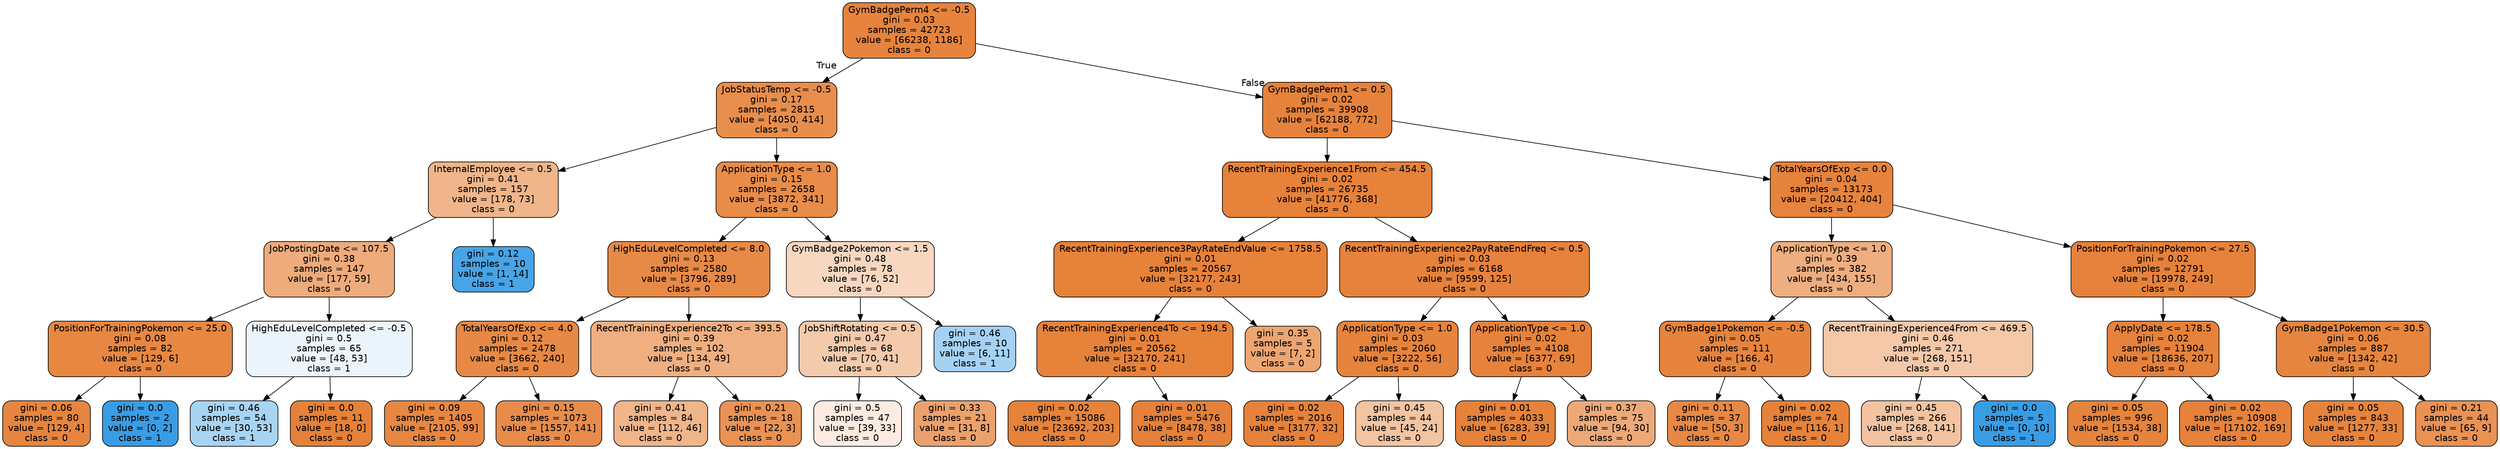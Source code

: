 digraph Tree {
node [shape=box, style="filled, rounded", color="black", fontname=helvetica] ;
edge [fontname=helvetica] ;
0 [label="GymBadgePerm4 <= -0.5\ngini = 0.03\nsamples = 42723\nvalue = [66238, 1186]\nclass = 0", fillcolor="#e58139fa"] ;
1 [label="JobStatusTemp <= -0.5\ngini = 0.17\nsamples = 2815\nvalue = [4050, 414]\nclass = 0", fillcolor="#e58139e5"] ;
0 -> 1 [labeldistance=2.5, labelangle=45, headlabel="True"] ;
2 [label="InternalEmployee <= 0.5\ngini = 0.41\nsamples = 157\nvalue = [178, 73]\nclass = 0", fillcolor="#e5813996"] ;
1 -> 2 ;
3 [label="JobPostingDate <= 107.5\ngini = 0.38\nsamples = 147\nvalue = [177, 59]\nclass = 0", fillcolor="#e58139aa"] ;
2 -> 3 ;
4 [label="PositionForTrainingPokemon <= 25.0\ngini = 0.08\nsamples = 82\nvalue = [129, 6]\nclass = 0", fillcolor="#e58139f3"] ;
3 -> 4 ;
5 [label="gini = 0.06\nsamples = 80\nvalue = [129, 4]\nclass = 0", fillcolor="#e58139f7"] ;
4 -> 5 ;
6 [label="gini = 0.0\nsamples = 2\nvalue = [0, 2]\nclass = 1", fillcolor="#399de5ff"] ;
4 -> 6 ;
7 [label="HighEduLevelCompleted <= -0.5\ngini = 0.5\nsamples = 65\nvalue = [48, 53]\nclass = 1", fillcolor="#399de518"] ;
3 -> 7 ;
8 [label="gini = 0.46\nsamples = 54\nvalue = [30, 53]\nclass = 1", fillcolor="#399de56f"] ;
7 -> 8 ;
9 [label="gini = 0.0\nsamples = 11\nvalue = [18, 0]\nclass = 0", fillcolor="#e58139ff"] ;
7 -> 9 ;
10 [label="gini = 0.12\nsamples = 10\nvalue = [1, 14]\nclass = 1", fillcolor="#399de5ed"] ;
2 -> 10 ;
11 [label="ApplicationType <= 1.0\ngini = 0.15\nsamples = 2658\nvalue = [3872, 341]\nclass = 0", fillcolor="#e58139e9"] ;
1 -> 11 ;
12 [label="HighEduLevelCompleted <= 8.0\ngini = 0.13\nsamples = 2580\nvalue = [3796, 289]\nclass = 0", fillcolor="#e58139ec"] ;
11 -> 12 ;
13 [label="TotalYearsOfExp <= 4.0\ngini = 0.12\nsamples = 2478\nvalue = [3662, 240]\nclass = 0", fillcolor="#e58139ee"] ;
12 -> 13 ;
14 [label="gini = 0.09\nsamples = 1405\nvalue = [2105, 99]\nclass = 0", fillcolor="#e58139f3"] ;
13 -> 14 ;
15 [label="gini = 0.15\nsamples = 1073\nvalue = [1557, 141]\nclass = 0", fillcolor="#e58139e8"] ;
13 -> 15 ;
16 [label="RecentTrainingExperience2To <= 393.5\ngini = 0.39\nsamples = 102\nvalue = [134, 49]\nclass = 0", fillcolor="#e58139a2"] ;
12 -> 16 ;
17 [label="gini = 0.41\nsamples = 84\nvalue = [112, 46]\nclass = 0", fillcolor="#e5813996"] ;
16 -> 17 ;
18 [label="gini = 0.21\nsamples = 18\nvalue = [22, 3]\nclass = 0", fillcolor="#e58139dc"] ;
16 -> 18 ;
19 [label="GymBadge2Pokemon <= 1.5\ngini = 0.48\nsamples = 78\nvalue = [76, 52]\nclass = 0", fillcolor="#e5813951"] ;
11 -> 19 ;
20 [label="JobShiftRotating <= 0.5\ngini = 0.47\nsamples = 68\nvalue = [70, 41]\nclass = 0", fillcolor="#e581396a"] ;
19 -> 20 ;
21 [label="gini = 0.5\nsamples = 47\nvalue = [39, 33]\nclass = 0", fillcolor="#e5813927"] ;
20 -> 21 ;
22 [label="gini = 0.33\nsamples = 21\nvalue = [31, 8]\nclass = 0", fillcolor="#e58139bd"] ;
20 -> 22 ;
23 [label="gini = 0.46\nsamples = 10\nvalue = [6, 11]\nclass = 1", fillcolor="#399de574"] ;
19 -> 23 ;
24 [label="GymBadgePerm1 <= 0.5\ngini = 0.02\nsamples = 39908\nvalue = [62188, 772]\nclass = 0", fillcolor="#e58139fc"] ;
0 -> 24 [labeldistance=2.5, labelangle=-45, headlabel="False"] ;
25 [label="RecentTrainingExperience1From <= 454.5\ngini = 0.02\nsamples = 26735\nvalue = [41776, 368]\nclass = 0", fillcolor="#e58139fd"] ;
24 -> 25 ;
26 [label="RecentTrainingExperience3PayRateEndValue <= 1758.5\ngini = 0.01\nsamples = 20567\nvalue = [32177, 243]\nclass = 0", fillcolor="#e58139fd"] ;
25 -> 26 ;
27 [label="RecentTrainingExperience4To <= 194.5\ngini = 0.01\nsamples = 20562\nvalue = [32170, 241]\nclass = 0", fillcolor="#e58139fd"] ;
26 -> 27 ;
28 [label="gini = 0.02\nsamples = 15086\nvalue = [23692, 203]\nclass = 0", fillcolor="#e58139fd"] ;
27 -> 28 ;
29 [label="gini = 0.01\nsamples = 5476\nvalue = [8478, 38]\nclass = 0", fillcolor="#e58139fe"] ;
27 -> 29 ;
30 [label="gini = 0.35\nsamples = 5\nvalue = [7, 2]\nclass = 0", fillcolor="#e58139b6"] ;
26 -> 30 ;
31 [label="RecentTrainingExperience2PayRateEndFreq <= 0.5\ngini = 0.03\nsamples = 6168\nvalue = [9599, 125]\nclass = 0", fillcolor="#e58139fc"] ;
25 -> 31 ;
32 [label="ApplicationType <= 1.0\ngini = 0.03\nsamples = 2060\nvalue = [3222, 56]\nclass = 0", fillcolor="#e58139fb"] ;
31 -> 32 ;
33 [label="gini = 0.02\nsamples = 2016\nvalue = [3177, 32]\nclass = 0", fillcolor="#e58139fc"] ;
32 -> 33 ;
34 [label="gini = 0.45\nsamples = 44\nvalue = [45, 24]\nclass = 0", fillcolor="#e5813977"] ;
32 -> 34 ;
35 [label="ApplicationType <= 1.0\ngini = 0.02\nsamples = 4108\nvalue = [6377, 69]\nclass = 0", fillcolor="#e58139fc"] ;
31 -> 35 ;
36 [label="gini = 0.01\nsamples = 4033\nvalue = [6283, 39]\nclass = 0", fillcolor="#e58139fd"] ;
35 -> 36 ;
37 [label="gini = 0.37\nsamples = 75\nvalue = [94, 30]\nclass = 0", fillcolor="#e58139ae"] ;
35 -> 37 ;
38 [label="TotalYearsOfExp <= 0.0\ngini = 0.04\nsamples = 13173\nvalue = [20412, 404]\nclass = 0", fillcolor="#e58139fa"] ;
24 -> 38 ;
39 [label="ApplicationType <= 1.0\ngini = 0.39\nsamples = 382\nvalue = [434, 155]\nclass = 0", fillcolor="#e58139a4"] ;
38 -> 39 ;
40 [label="GymBadge1Pokemon <= -0.5\ngini = 0.05\nsamples = 111\nvalue = [166, 4]\nclass = 0", fillcolor="#e58139f9"] ;
39 -> 40 ;
41 [label="gini = 0.11\nsamples = 37\nvalue = [50, 3]\nclass = 0", fillcolor="#e58139f0"] ;
40 -> 41 ;
42 [label="gini = 0.02\nsamples = 74\nvalue = [116, 1]\nclass = 0", fillcolor="#e58139fd"] ;
40 -> 42 ;
43 [label="RecentTrainingExperience4From <= 469.5\ngini = 0.46\nsamples = 271\nvalue = [268, 151]\nclass = 0", fillcolor="#e581396f"] ;
39 -> 43 ;
44 [label="gini = 0.45\nsamples = 266\nvalue = [268, 141]\nclass = 0", fillcolor="#e5813979"] ;
43 -> 44 ;
45 [label="gini = 0.0\nsamples = 5\nvalue = [0, 10]\nclass = 1", fillcolor="#399de5ff"] ;
43 -> 45 ;
46 [label="PositionForTrainingPokemon <= 27.5\ngini = 0.02\nsamples = 12791\nvalue = [19978, 249]\nclass = 0", fillcolor="#e58139fc"] ;
38 -> 46 ;
47 [label="ApplyDate <= 178.5\ngini = 0.02\nsamples = 11904\nvalue = [18636, 207]\nclass = 0", fillcolor="#e58139fc"] ;
46 -> 47 ;
48 [label="gini = 0.05\nsamples = 996\nvalue = [1534, 38]\nclass = 0", fillcolor="#e58139f9"] ;
47 -> 48 ;
49 [label="gini = 0.02\nsamples = 10908\nvalue = [17102, 169]\nclass = 0", fillcolor="#e58139fc"] ;
47 -> 49 ;
50 [label="GymBadge1Pokemon <= 30.5\ngini = 0.06\nsamples = 887\nvalue = [1342, 42]\nclass = 0", fillcolor="#e58139f7"] ;
46 -> 50 ;
51 [label="gini = 0.05\nsamples = 843\nvalue = [1277, 33]\nclass = 0", fillcolor="#e58139f8"] ;
50 -> 51 ;
52 [label="gini = 0.21\nsamples = 44\nvalue = [65, 9]\nclass = 0", fillcolor="#e58139dc"] ;
50 -> 52 ;
}